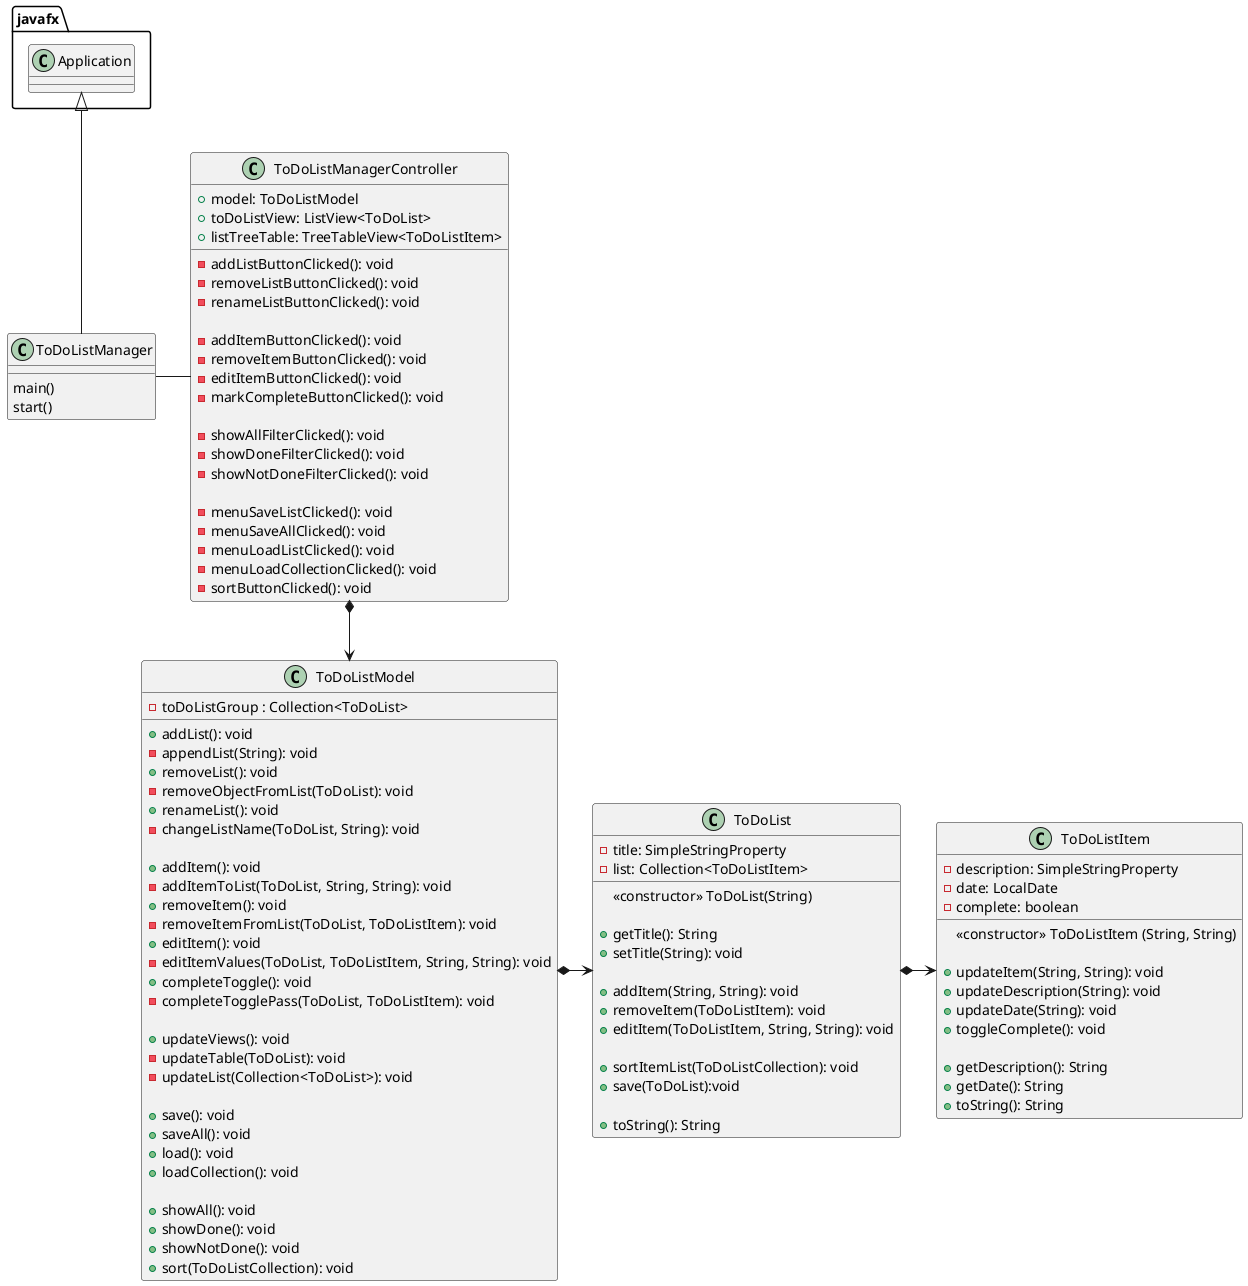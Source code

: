 @startuml
'https://plantuml.com/class-diagram'

class ToDoListManager {
    main()
    start()
}

class ToDoListManagerController {
    + model: ToDoListModel
    + toDoListView: ListView<ToDoList>
    + listTreeTable: TreeTableView<ToDoListItem>

    - addListButtonClicked(): void
    - removeListButtonClicked(): void
    - renameListButtonClicked(): void

    - addItemButtonClicked(): void
    - removeItemButtonClicked(): void
    - editItemButtonClicked(): void
    - markCompleteButtonClicked(): void

    - showAllFilterClicked(): void
    - showDoneFilterClicked(): void
    - showNotDoneFilterClicked(): void

    - menuSaveListClicked(): void
    - menuSaveAllClicked(): void
    - menuLoadListClicked(): void
    - menuLoadCollectionClicked(): void
    - sortButtonClicked(): void
}

class ToDoListModel {
    - toDoListGroup : Collection<ToDoList>

    + addList(): void
    - appendList(String): void
    + removeList(): void
    - removeObjectFromList(ToDoList): void
    + renameList(): void
    - changeListName(ToDoList, String): void

    + addItem(): void
    - addItemToList(ToDoList, String, String): void
    + removeItem(): void
    - removeItemFromList(ToDoList, ToDoListItem): void
    + editItem(): void
    - editItemValues(ToDoList, ToDoListItem, String, String): void
    + completeToggle(): void
    - completeTogglePass(ToDoList, ToDoListItem): void

    + updateViews(): void
    - updateTable(ToDoList): void
    - updateList(Collection<ToDoList>): void

    + save(): void
    + saveAll(): void
    + load(): void
    + loadCollection(): void

    + showAll(): void
    + showDone(): void
    + showNotDone(): void
    + sort(ToDoListCollection): void
}

class ToDoList {
    - title: SimpleStringProperty
    - list: Collection<ToDoListItem>

    <<constructor>> ToDoList(String)

    + getTitle(): String
    + setTitle(String): void

    + addItem(String, String): void
    + removeItem(ToDoListItem): void
    + editItem(ToDoListItem, String, String): void

    + sortItemList(ToDoListCollection): void
    + save(ToDoList):void

    + toString(): String
}

class ToDoListItem {
    - description: SimpleStringProperty
    - date: LocalDate
    - complete: boolean

    <<constructor>> ToDoListItem (String, String)

    + updateItem(String, String): void
    + updateDescription(String): void
    + updateDate(String): void
    + toggleComplete(): void

    + getDescription(): String
    + getDate(): String
    + toString(): String
}

javafx.Application <|-- ToDoListManager
ToDoListManager - ToDoListManagerController
ToDoListManagerController *--> ToDoListModel
ToDoListModel *-> ToDoList
ToDoList *-> ToDoListItem

@enduml